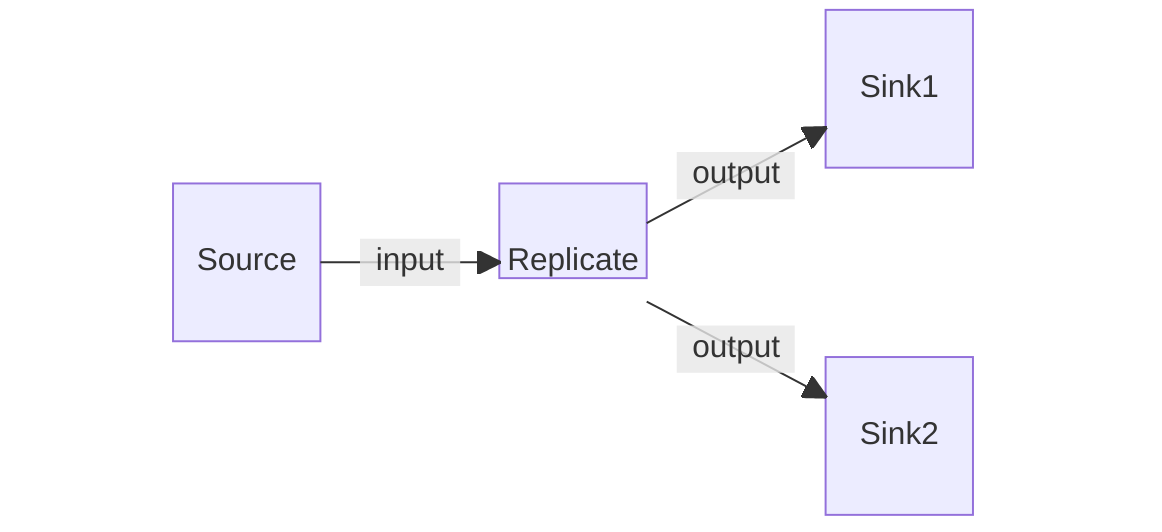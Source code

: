 block-beta
    columns 7
    space:5 Sink1 space:1
    space:1 Source space:1 Replicate space:3
    space:5 Sink2 space:1
        
    Source-- "input" -->Replicate
    Replicate-- "output" -->Sink1
    Replicate-- "output" -->Sink2

    classDef block height:48px,padding:8px;
    classDef hidden visibility:none;
    class Replicate block
    class Source1 hidden
    class Source2 hidden
    class Sink1 hidden
    class Sink2 hidden